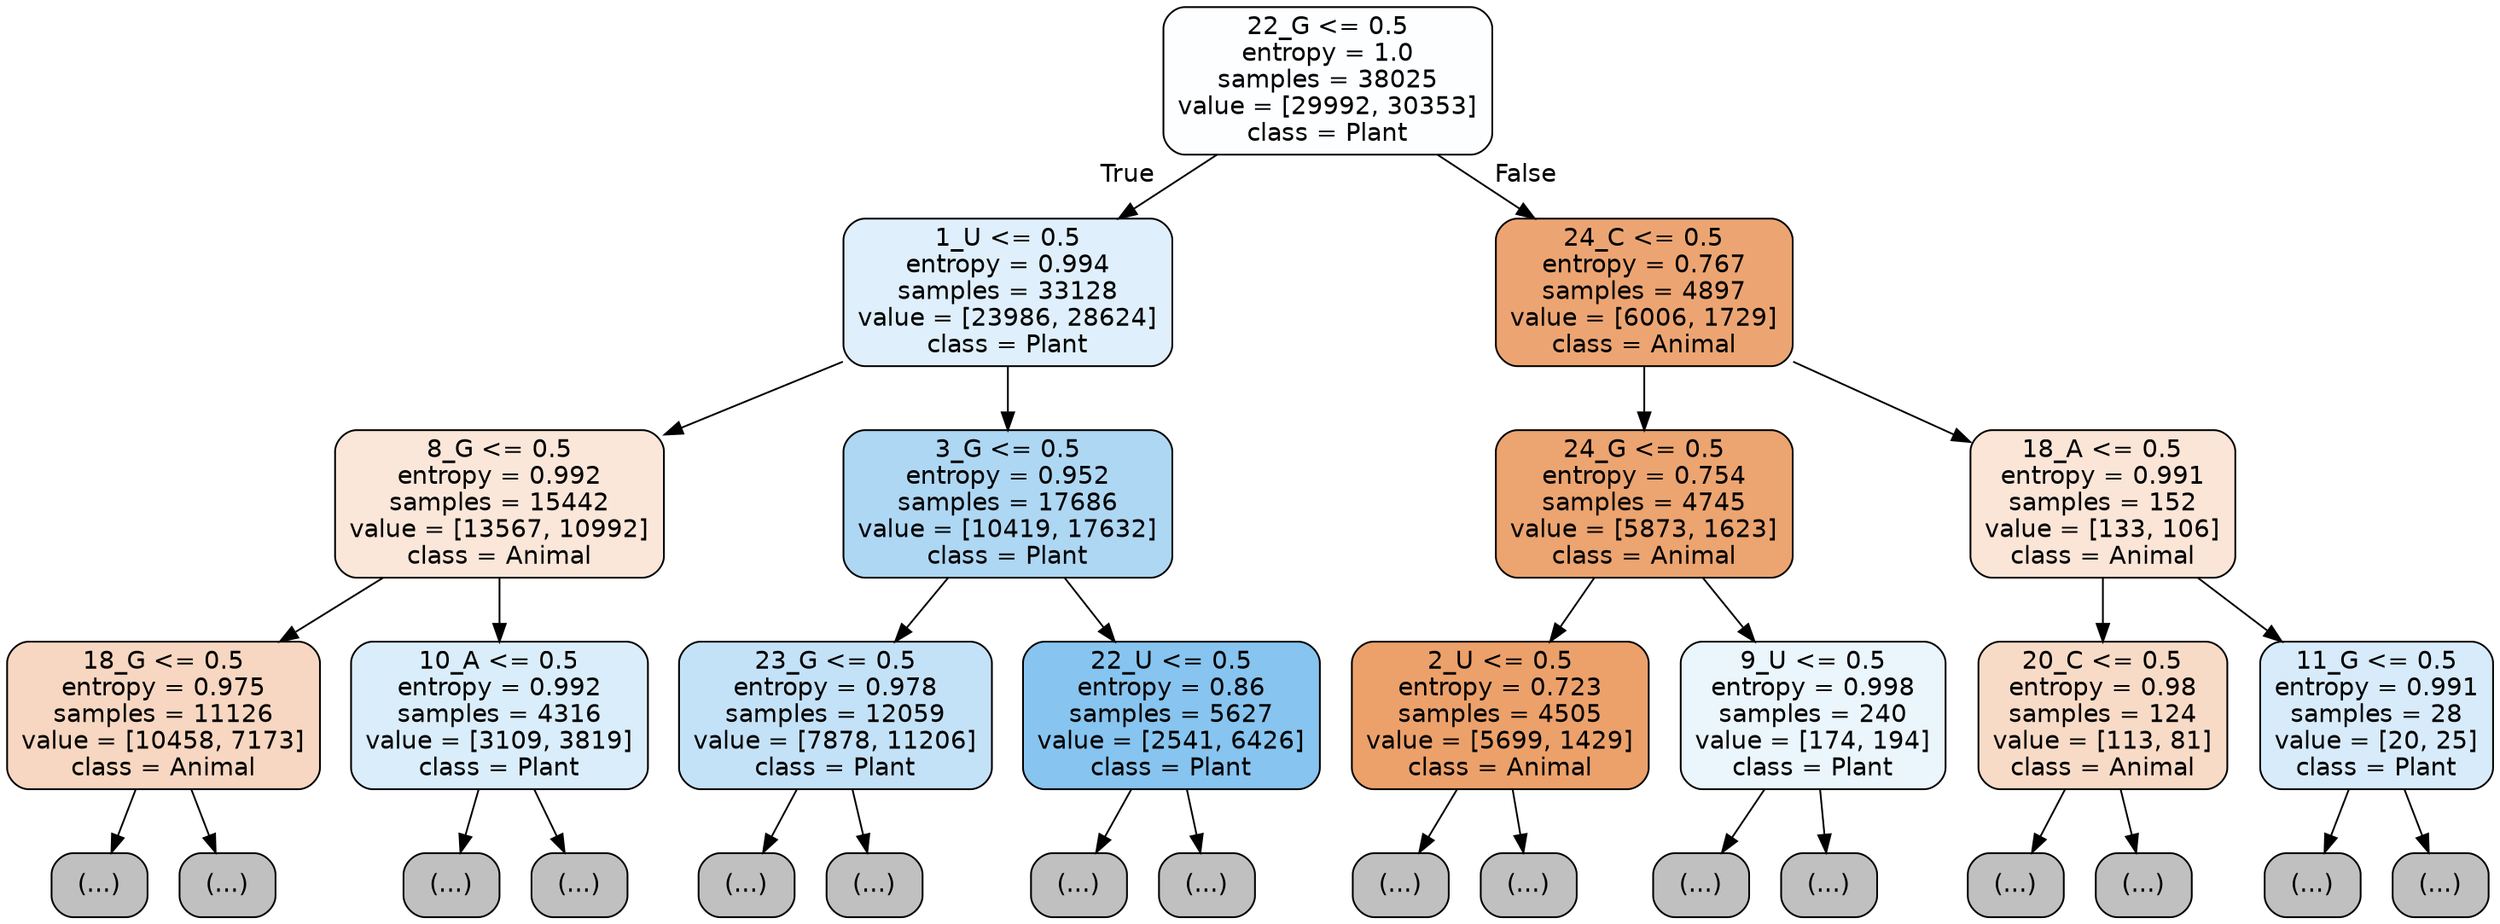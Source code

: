digraph Tree {
node [shape=box, style="filled, rounded", color="black", fontname="helvetica"] ;
edge [fontname="helvetica"] ;
0 [label="22_G <= 0.5\nentropy = 1.0\nsamples = 38025\nvalue = [29992, 30353]\nclass = Plant", fillcolor="#fdfeff"] ;
1 [label="1_U <= 0.5\nentropy = 0.994\nsamples = 33128\nvalue = [23986, 28624]\nclass = Plant", fillcolor="#dfeffb"] ;
0 -> 1 [labeldistance=2.5, labelangle=45, headlabel="True"] ;
2 [label="8_G <= 0.5\nentropy = 0.992\nsamples = 15442\nvalue = [13567, 10992]\nclass = Animal", fillcolor="#fae7d9"] ;
1 -> 2 ;
3 [label="18_G <= 0.5\nentropy = 0.975\nsamples = 11126\nvalue = [10458, 7173]\nclass = Animal", fillcolor="#f7d7c1"] ;
2 -> 3 ;
4 [label="(...)", fillcolor="#C0C0C0"] ;
3 -> 4 ;
4533 [label="(...)", fillcolor="#C0C0C0"] ;
3 -> 4533 ;
6194 [label="10_A <= 0.5\nentropy = 0.992\nsamples = 4316\nvalue = [3109, 3819]\nclass = Plant", fillcolor="#daedfa"] ;
2 -> 6194 ;
6195 [label="(...)", fillcolor="#C0C0C0"] ;
6194 -> 6195 ;
7866 [label="(...)", fillcolor="#C0C0C0"] ;
6194 -> 7866 ;
8427 [label="3_G <= 0.5\nentropy = 0.952\nsamples = 17686\nvalue = [10419, 17632]\nclass = Plant", fillcolor="#aed7f4"] ;
1 -> 8427 ;
8428 [label="23_G <= 0.5\nentropy = 0.978\nsamples = 12059\nvalue = [7878, 11206]\nclass = Plant", fillcolor="#c4e2f7"] ;
8427 -> 8428 ;
8429 [label="(...)", fillcolor="#C0C0C0"] ;
8428 -> 8429 ;
12976 [label="(...)", fillcolor="#C0C0C0"] ;
8428 -> 12976 ;
13109 [label="22_U <= 0.5\nentropy = 0.86\nsamples = 5627\nvalue = [2541, 6426]\nclass = Plant", fillcolor="#87c4ef"] ;
8427 -> 13109 ;
13110 [label="(...)", fillcolor="#C0C0C0"] ;
13109 -> 13110 ;
14669 [label="(...)", fillcolor="#C0C0C0"] ;
13109 -> 14669 ;
14934 [label="24_C <= 0.5\nentropy = 0.767\nsamples = 4897\nvalue = [6006, 1729]\nclass = Animal", fillcolor="#eca572"] ;
0 -> 14934 [labeldistance=2.5, labelangle=-45, headlabel="False"] ;
14935 [label="24_G <= 0.5\nentropy = 0.754\nsamples = 4745\nvalue = [5873, 1623]\nclass = Animal", fillcolor="#eca470"] ;
14934 -> 14935 ;
14936 [label="2_U <= 0.5\nentropy = 0.723\nsamples = 4505\nvalue = [5699, 1429]\nclass = Animal", fillcolor="#eca16b"] ;
14935 -> 14936 ;
14937 [label="(...)", fillcolor="#C0C0C0"] ;
14936 -> 14937 ;
16190 [label="(...)", fillcolor="#C0C0C0"] ;
14936 -> 16190 ;
16609 [label="9_U <= 0.5\nentropy = 0.998\nsamples = 240\nvalue = [174, 194]\nclass = Plant", fillcolor="#ebf5fc"] ;
14935 -> 16609 ;
16610 [label="(...)", fillcolor="#C0C0C0"] ;
16609 -> 16610 ;
16689 [label="(...)", fillcolor="#C0C0C0"] ;
16609 -> 16689 ;
16728 [label="18_A <= 0.5\nentropy = 0.991\nsamples = 152\nvalue = [133, 106]\nclass = Animal", fillcolor="#fae5d7"] ;
14934 -> 16728 ;
16729 [label="20_C <= 0.5\nentropy = 0.98\nsamples = 124\nvalue = [113, 81]\nclass = Animal", fillcolor="#f8dbc7"] ;
16728 -> 16729 ;
16730 [label="(...)", fillcolor="#C0C0C0"] ;
16729 -> 16730 ;
16787 [label="(...)", fillcolor="#C0C0C0"] ;
16729 -> 16787 ;
16816 [label="11_G <= 0.5\nentropy = 0.991\nsamples = 28\nvalue = [20, 25]\nclass = Plant", fillcolor="#d7ebfa"] ;
16728 -> 16816 ;
16817 [label="(...)", fillcolor="#C0C0C0"] ;
16816 -> 16817 ;
16832 [label="(...)", fillcolor="#C0C0C0"] ;
16816 -> 16832 ;
}